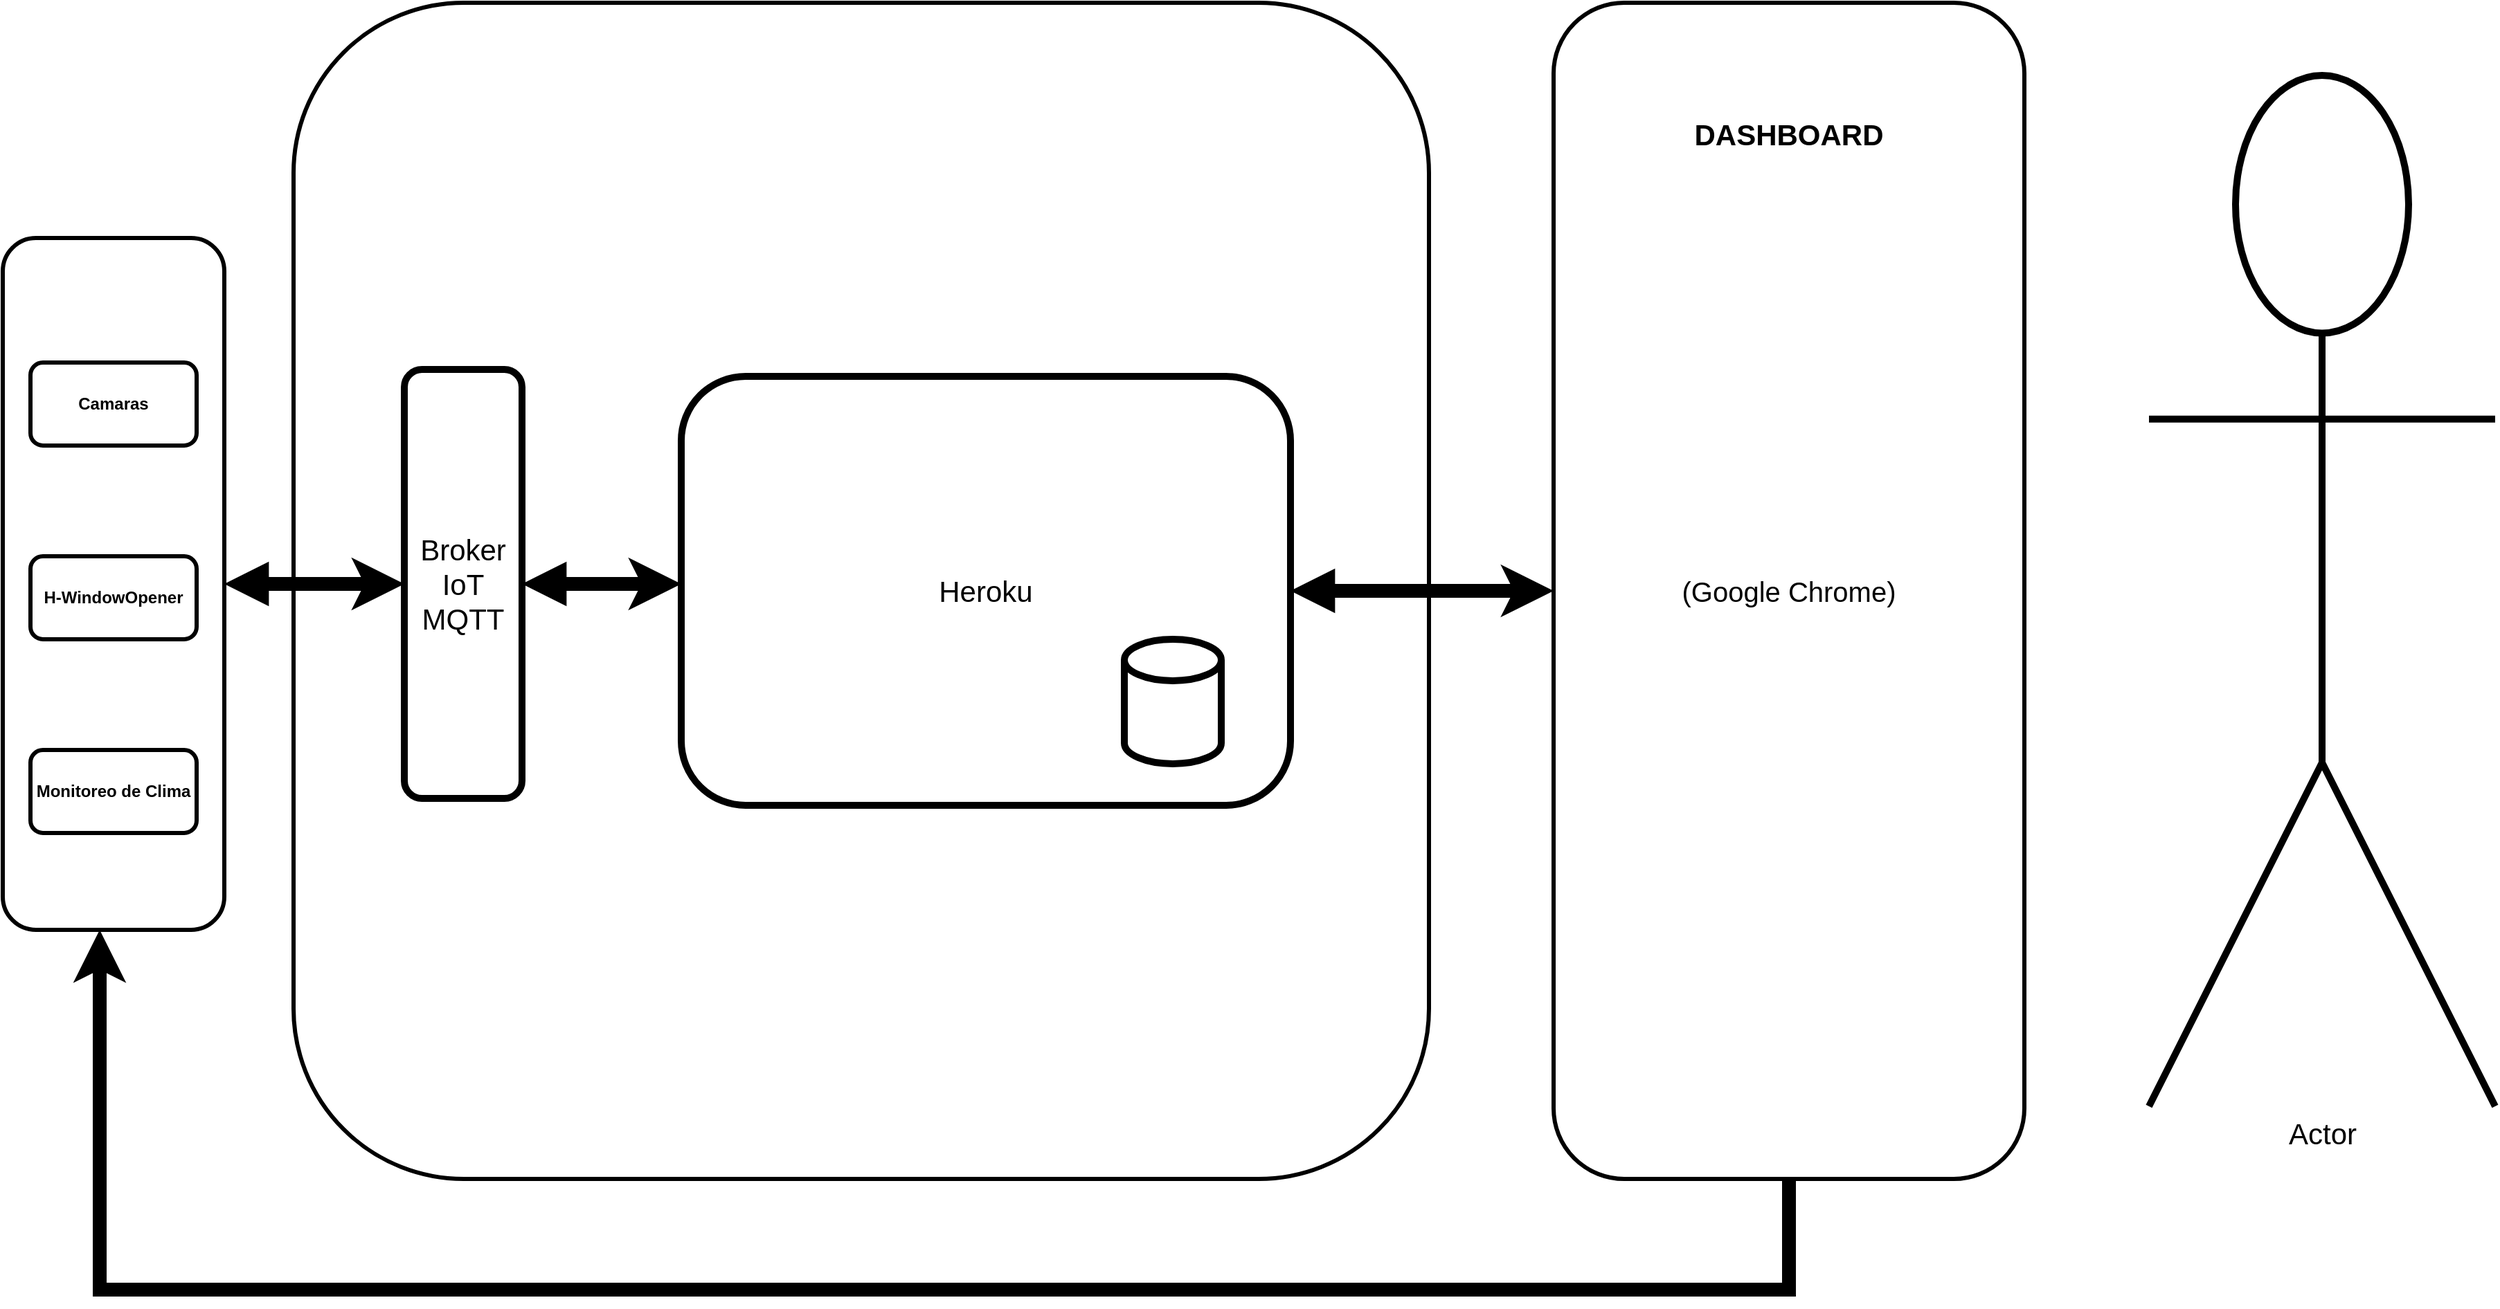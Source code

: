 <mxfile version="17.2.4" type="device"><diagram id="eDBC6w6IMl8DqSWD4Dzb" name="Platform"><mxGraphModel dx="2204" dy="1714" grid="1" gridSize="10" guides="1" tooltips="1" connect="1" arrows="1" fold="1" page="1" pageScale="1" pageWidth="850" pageHeight="1100" math="0" shadow="0"><root><mxCell id="0"/><mxCell id="1" parent="0"/><mxCell id="MdTGF9qDKvUeLE4Mu28O-20" value="" style="rounded=1;whiteSpace=wrap;html=1;strokeWidth=3;" parent="1" vertex="1"><mxGeometry x="100" y="250" width="160" height="500" as="geometry"/></mxCell><mxCell id="PKWSvVza-NB47LYjpffc-1" value="&lt;b&gt;H-WindowOpener&lt;/b&gt;" style="rounded=1;whiteSpace=wrap;html=1;strokeWidth=3;" parent="1" vertex="1"><mxGeometry x="120" y="480" width="120" height="60" as="geometry"/></mxCell><mxCell id="PKWSvVza-NB47LYjpffc-2" value="" style="rounded=1;whiteSpace=wrap;html=1;strokeWidth=3;" parent="1" vertex="1"><mxGeometry x="310" y="80" width="820" height="850" as="geometry"/></mxCell><mxCell id="MdTGF9qDKvUeLE4Mu28O-1" value="&lt;font style=&quot;font-size: 20px&quot;&gt;(Google Chrome)&lt;/font&gt;" style="rounded=1;whiteSpace=wrap;html=1;strokeWidth=3;" parent="1" vertex="1"><mxGeometry x="1220" y="80" width="340" height="850" as="geometry"/></mxCell><mxCell id="MdTGF9qDKvUeLE4Mu28O-2" value="&lt;font style=&quot;font-size: 21px&quot;&gt;&lt;b&gt;DASHBOARD&lt;/b&gt;&lt;/font&gt;" style="text;html=1;strokeColor=none;fillColor=none;align=center;verticalAlign=middle;whiteSpace=wrap;rounded=0;strokeWidth=5;" parent="1" vertex="1"><mxGeometry x="1360" y="160" width="60" height="30" as="geometry"/></mxCell><mxCell id="MdTGF9qDKvUeLE4Mu28O-6" value="&lt;b&gt;Monitoreo de Clima&lt;/b&gt;" style="rounded=1;whiteSpace=wrap;html=1;strokeWidth=3;" parent="1" vertex="1"><mxGeometry x="120" y="620" width="120" height="60" as="geometry"/></mxCell><mxCell id="MdTGF9qDKvUeLE4Mu28O-7" value="&lt;b&gt;Camaras&lt;/b&gt;" style="rounded=1;whiteSpace=wrap;html=1;strokeWidth=3;" parent="1" vertex="1"><mxGeometry x="120" y="340" width="120" height="60" as="geometry"/></mxCell><mxCell id="MdTGF9qDKvUeLE4Mu28O-9" value="Broker&lt;br&gt;IoT&lt;br&gt;MQTT&lt;br&gt;" style="rounded=1;whiteSpace=wrap;html=1;fontSize=21;strokeWidth=5;" parent="1" vertex="1"><mxGeometry x="390" y="345" width="85" height="310" as="geometry"/></mxCell><mxCell id="MdTGF9qDKvUeLE4Mu28O-15" style="edgeStyle=orthogonalEdgeStyle;rounded=0;orthogonalLoop=1;jettySize=auto;html=1;exitX=1;exitY=0.5;exitDx=0;exitDy=0;entryX=0;entryY=0.5;entryDx=0;entryDy=0;fontSize=20;strokeWidth=10;startArrow=block;startFill=1;" parent="1" source="MdTGF9qDKvUeLE4Mu28O-10" target="MdTGF9qDKvUeLE4Mu28O-1" edge="1"><mxGeometry relative="1" as="geometry"/></mxCell><mxCell id="MdTGF9qDKvUeLE4Mu28O-10" value="Heroku" style="rounded=1;whiteSpace=wrap;html=1;fontSize=21;strokeWidth=5;" parent="1" vertex="1"><mxGeometry x="590" y="350" width="440" height="310" as="geometry"/></mxCell><mxCell id="MdTGF9qDKvUeLE4Mu28O-13" value="Actor" style="shape=umlActor;verticalLabelPosition=bottom;verticalAlign=top;html=1;outlineConnect=0;fontSize=21;strokeWidth=5;" parent="1" vertex="1"><mxGeometry x="1650" y="132.5" width="250" height="745" as="geometry"/></mxCell><mxCell id="MdTGF9qDKvUeLE4Mu28O-14" value="" style="endArrow=classic;html=1;rounded=0;fontSize=20;exitX=0.5;exitY=1;exitDx=0;exitDy=0;strokeWidth=10;" parent="1" source="MdTGF9qDKvUeLE4Mu28O-1" edge="1"><mxGeometry width="50" height="50" relative="1" as="geometry"><mxPoint x="230" y="1010" as="sourcePoint"/><mxPoint x="170" y="750" as="targetPoint"/><Array as="points"><mxPoint x="1390" y="1010"/><mxPoint x="170" y="1010"/></Array></mxGeometry></mxCell><mxCell id="MdTGF9qDKvUeLE4Mu28O-16" style="edgeStyle=orthogonalEdgeStyle;rounded=0;orthogonalLoop=1;jettySize=auto;html=1;exitX=1;exitY=0.5;exitDx=0;exitDy=0;fontSize=20;strokeWidth=10;startArrow=block;startFill=1;" parent="1" source="MdTGF9qDKvUeLE4Mu28O-9" edge="1"><mxGeometry relative="1" as="geometry"><mxPoint x="500" y="500" as="sourcePoint"/><mxPoint x="590" y="500" as="targetPoint"/></mxGeometry></mxCell><mxCell id="MdTGF9qDKvUeLE4Mu28O-19" style="edgeStyle=orthogonalEdgeStyle;rounded=0;orthogonalLoop=1;jettySize=auto;html=1;exitX=1;exitY=0.5;exitDx=0;exitDy=0;fontSize=20;strokeWidth=10;startArrow=block;startFill=1;entryX=0;entryY=0.5;entryDx=0;entryDy=0;" parent="1" source="MdTGF9qDKvUeLE4Mu28O-20" target="MdTGF9qDKvUeLE4Mu28O-9" edge="1"><mxGeometry relative="1" as="geometry"><mxPoint x="485" y="510" as="sourcePoint"/><mxPoint x="600" y="510" as="targetPoint"/></mxGeometry></mxCell><mxCell id="MdTGF9qDKvUeLE4Mu28O-8" value="" style="shape=cylinder3;whiteSpace=wrap;html=1;boundedLbl=1;backgroundOutline=1;size=15;fontSize=21;strokeWidth=5;" parent="1" vertex="1"><mxGeometry x="910" y="540" width="70" height="90" as="geometry"/></mxCell></root></mxGraphModel></diagram></mxfile>